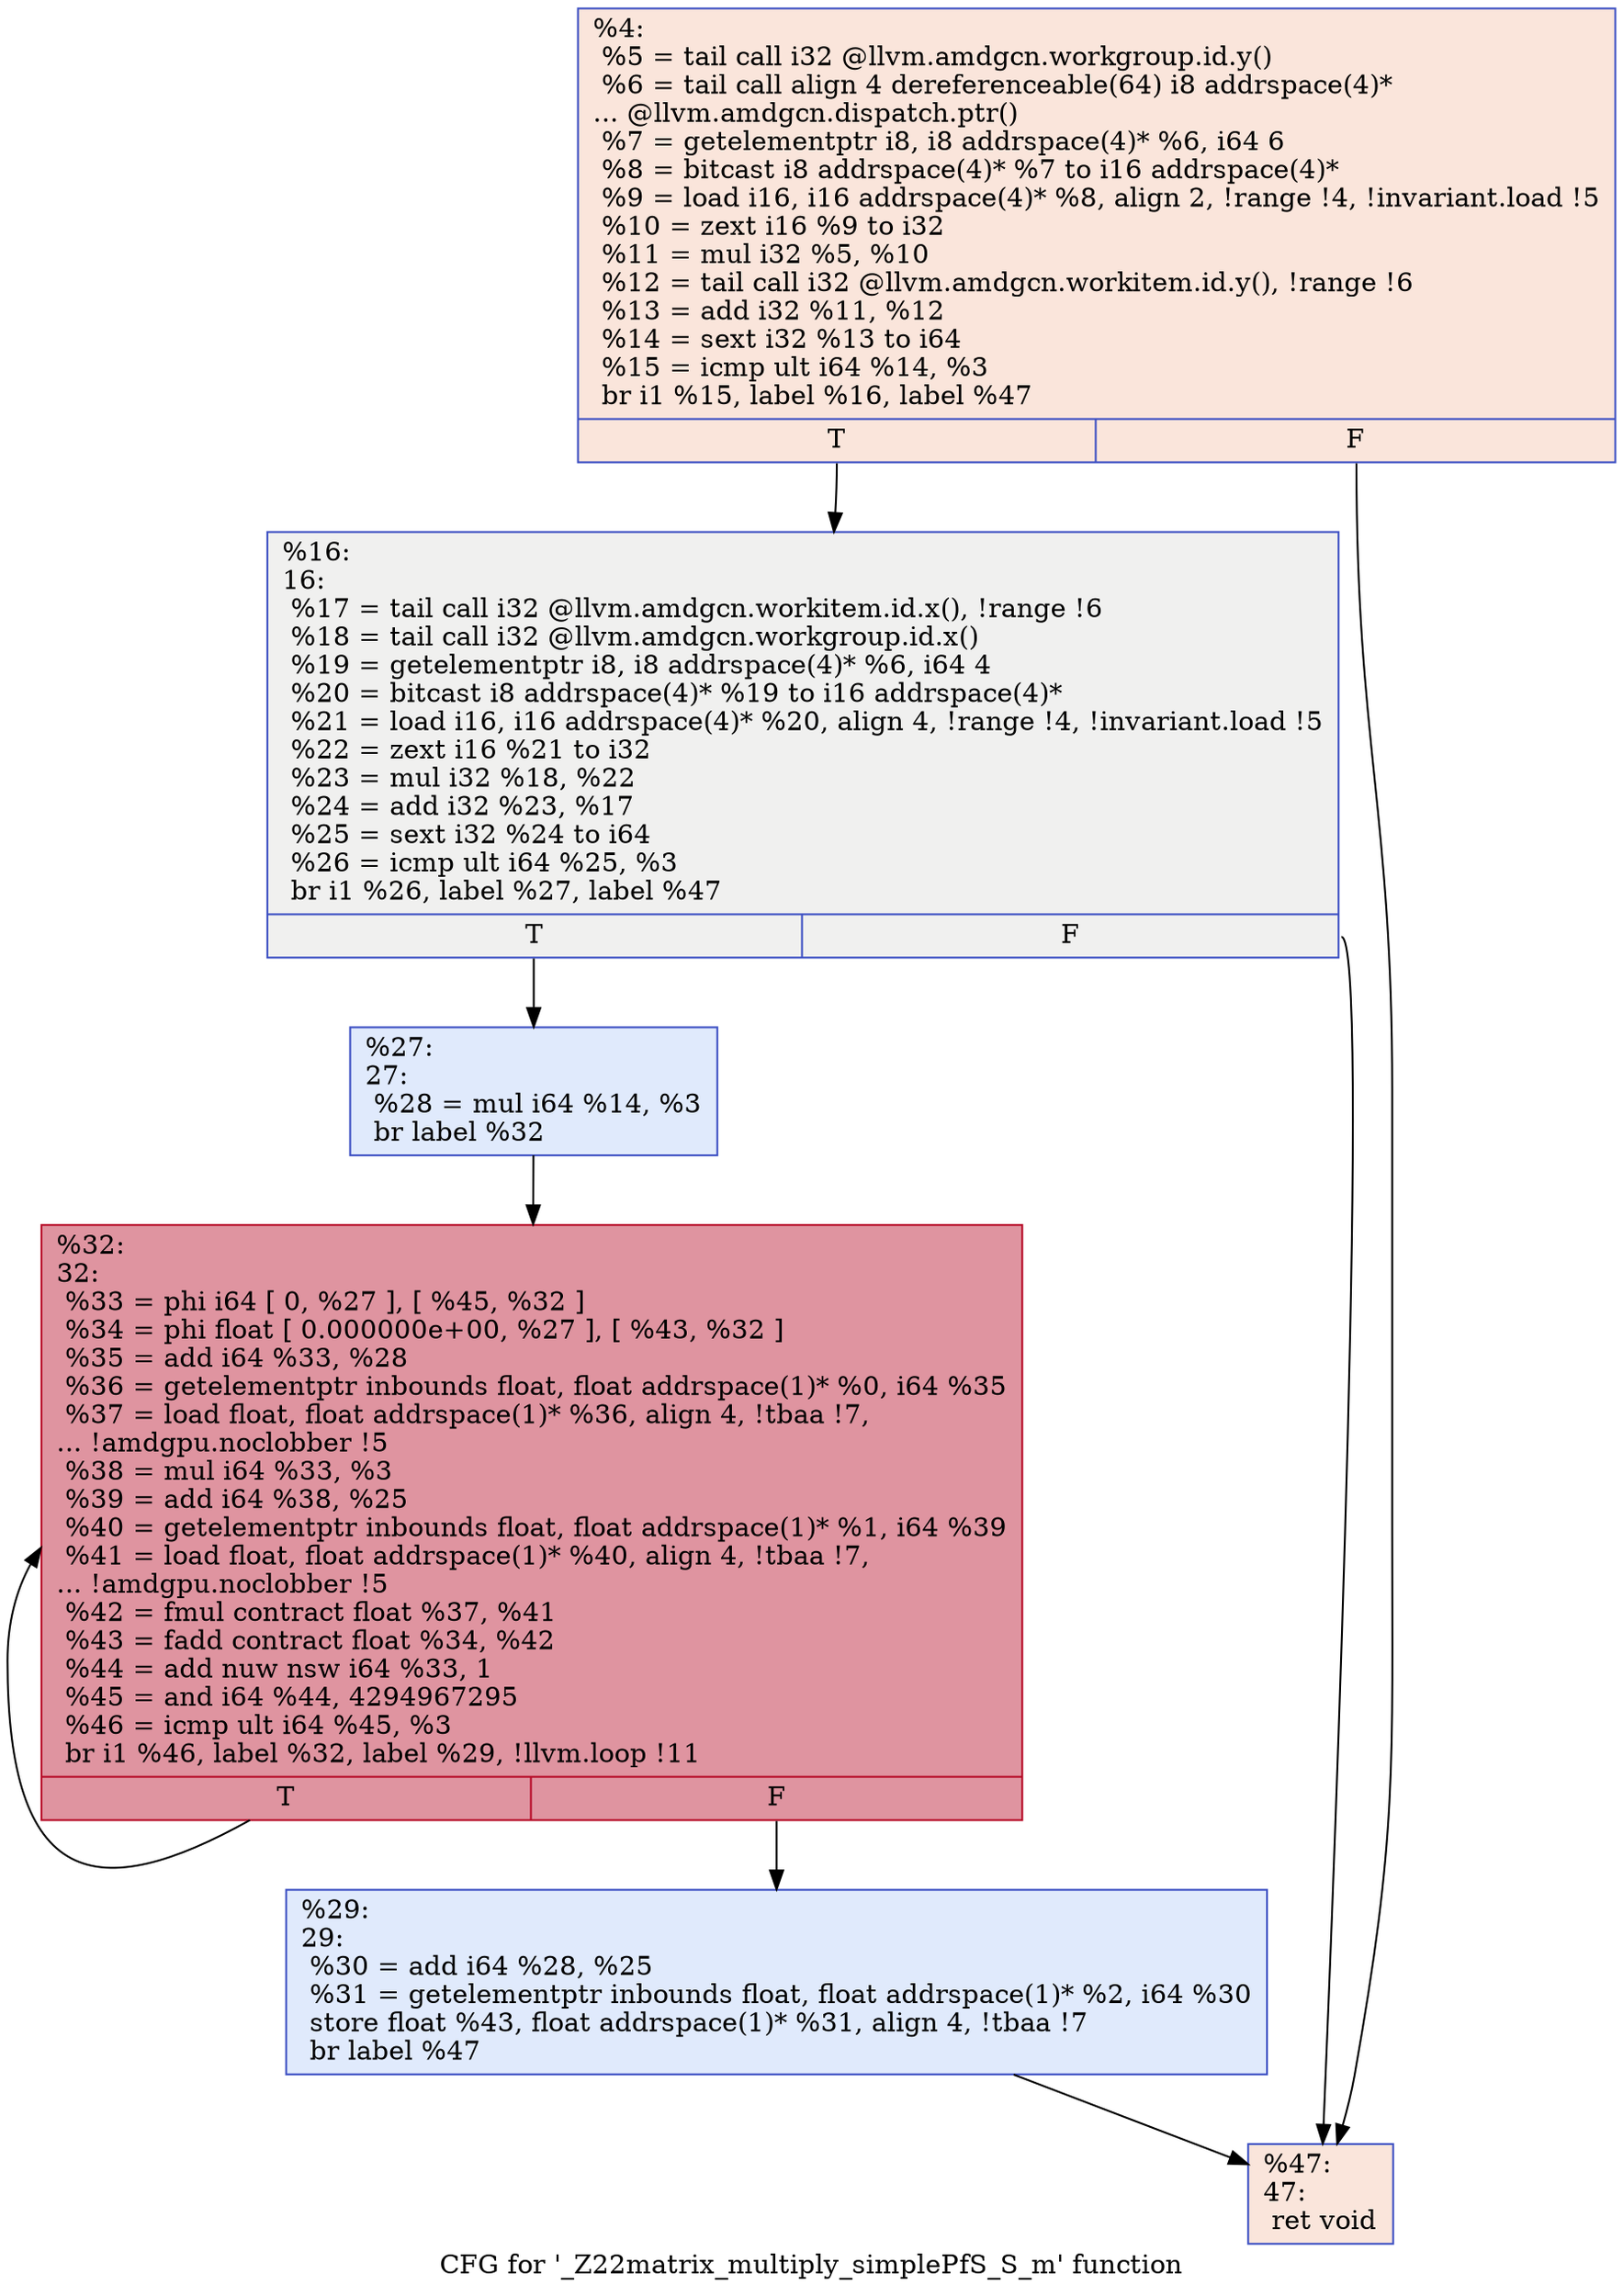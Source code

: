 digraph "CFG for '_Z22matrix_multiply_simplePfS_S_m' function" {
	label="CFG for '_Z22matrix_multiply_simplePfS_S_m' function";

	Node0x6448660 [shape=record,color="#3d50c3ff", style=filled, fillcolor="#f4c5ad70",label="{%4:\l  %5 = tail call i32 @llvm.amdgcn.workgroup.id.y()\l  %6 = tail call align 4 dereferenceable(64) i8 addrspace(4)*\l... @llvm.amdgcn.dispatch.ptr()\l  %7 = getelementptr i8, i8 addrspace(4)* %6, i64 6\l  %8 = bitcast i8 addrspace(4)* %7 to i16 addrspace(4)*\l  %9 = load i16, i16 addrspace(4)* %8, align 2, !range !4, !invariant.load !5\l  %10 = zext i16 %9 to i32\l  %11 = mul i32 %5, %10\l  %12 = tail call i32 @llvm.amdgcn.workitem.id.y(), !range !6\l  %13 = add i32 %11, %12\l  %14 = sext i32 %13 to i64\l  %15 = icmp ult i64 %14, %3\l  br i1 %15, label %16, label %47\l|{<s0>T|<s1>F}}"];
	Node0x6448660:s0 -> Node0x644a620;
	Node0x6448660:s1 -> Node0x644a6b0;
	Node0x644a620 [shape=record,color="#3d50c3ff", style=filled, fillcolor="#dedcdb70",label="{%16:\l16:                                               \l  %17 = tail call i32 @llvm.amdgcn.workitem.id.x(), !range !6\l  %18 = tail call i32 @llvm.amdgcn.workgroup.id.x()\l  %19 = getelementptr i8, i8 addrspace(4)* %6, i64 4\l  %20 = bitcast i8 addrspace(4)* %19 to i16 addrspace(4)*\l  %21 = load i16, i16 addrspace(4)* %20, align 4, !range !4, !invariant.load !5\l  %22 = zext i16 %21 to i32\l  %23 = mul i32 %18, %22\l  %24 = add i32 %23, %17\l  %25 = sext i32 %24 to i64\l  %26 = icmp ult i64 %25, %3\l  br i1 %26, label %27, label %47\l|{<s0>T|<s1>F}}"];
	Node0x644a620:s0 -> Node0x644c300;
	Node0x644a620:s1 -> Node0x644a6b0;
	Node0x644c300 [shape=record,color="#3d50c3ff", style=filled, fillcolor="#b9d0f970",label="{%27:\l27:                                               \l  %28 = mul i64 %14, %3\l  br label %32\l}"];
	Node0x644c300 -> Node0x644c4d0;
	Node0x644c590 [shape=record,color="#3d50c3ff", style=filled, fillcolor="#b9d0f970",label="{%29:\l29:                                               \l  %30 = add i64 %28, %25\l  %31 = getelementptr inbounds float, float addrspace(1)* %2, i64 %30\l  store float %43, float addrspace(1)* %31, align 4, !tbaa !7\l  br label %47\l}"];
	Node0x644c590 -> Node0x644a6b0;
	Node0x644c4d0 [shape=record,color="#b70d28ff", style=filled, fillcolor="#b70d2870",label="{%32:\l32:                                               \l  %33 = phi i64 [ 0, %27 ], [ %45, %32 ]\l  %34 = phi float [ 0.000000e+00, %27 ], [ %43, %32 ]\l  %35 = add i64 %33, %28\l  %36 = getelementptr inbounds float, float addrspace(1)* %0, i64 %35\l  %37 = load float, float addrspace(1)* %36, align 4, !tbaa !7,\l... !amdgpu.noclobber !5\l  %38 = mul i64 %33, %3\l  %39 = add i64 %38, %25\l  %40 = getelementptr inbounds float, float addrspace(1)* %1, i64 %39\l  %41 = load float, float addrspace(1)* %40, align 4, !tbaa !7,\l... !amdgpu.noclobber !5\l  %42 = fmul contract float %37, %41\l  %43 = fadd contract float %34, %42\l  %44 = add nuw nsw i64 %33, 1\l  %45 = and i64 %44, 4294967295\l  %46 = icmp ult i64 %45, %3\l  br i1 %46, label %32, label %29, !llvm.loop !11\l|{<s0>T|<s1>F}}"];
	Node0x644c4d0:s0 -> Node0x644c4d0;
	Node0x644c4d0:s1 -> Node0x644c590;
	Node0x644a6b0 [shape=record,color="#3d50c3ff", style=filled, fillcolor="#f4c5ad70",label="{%47:\l47:                                               \l  ret void\l}"];
}
